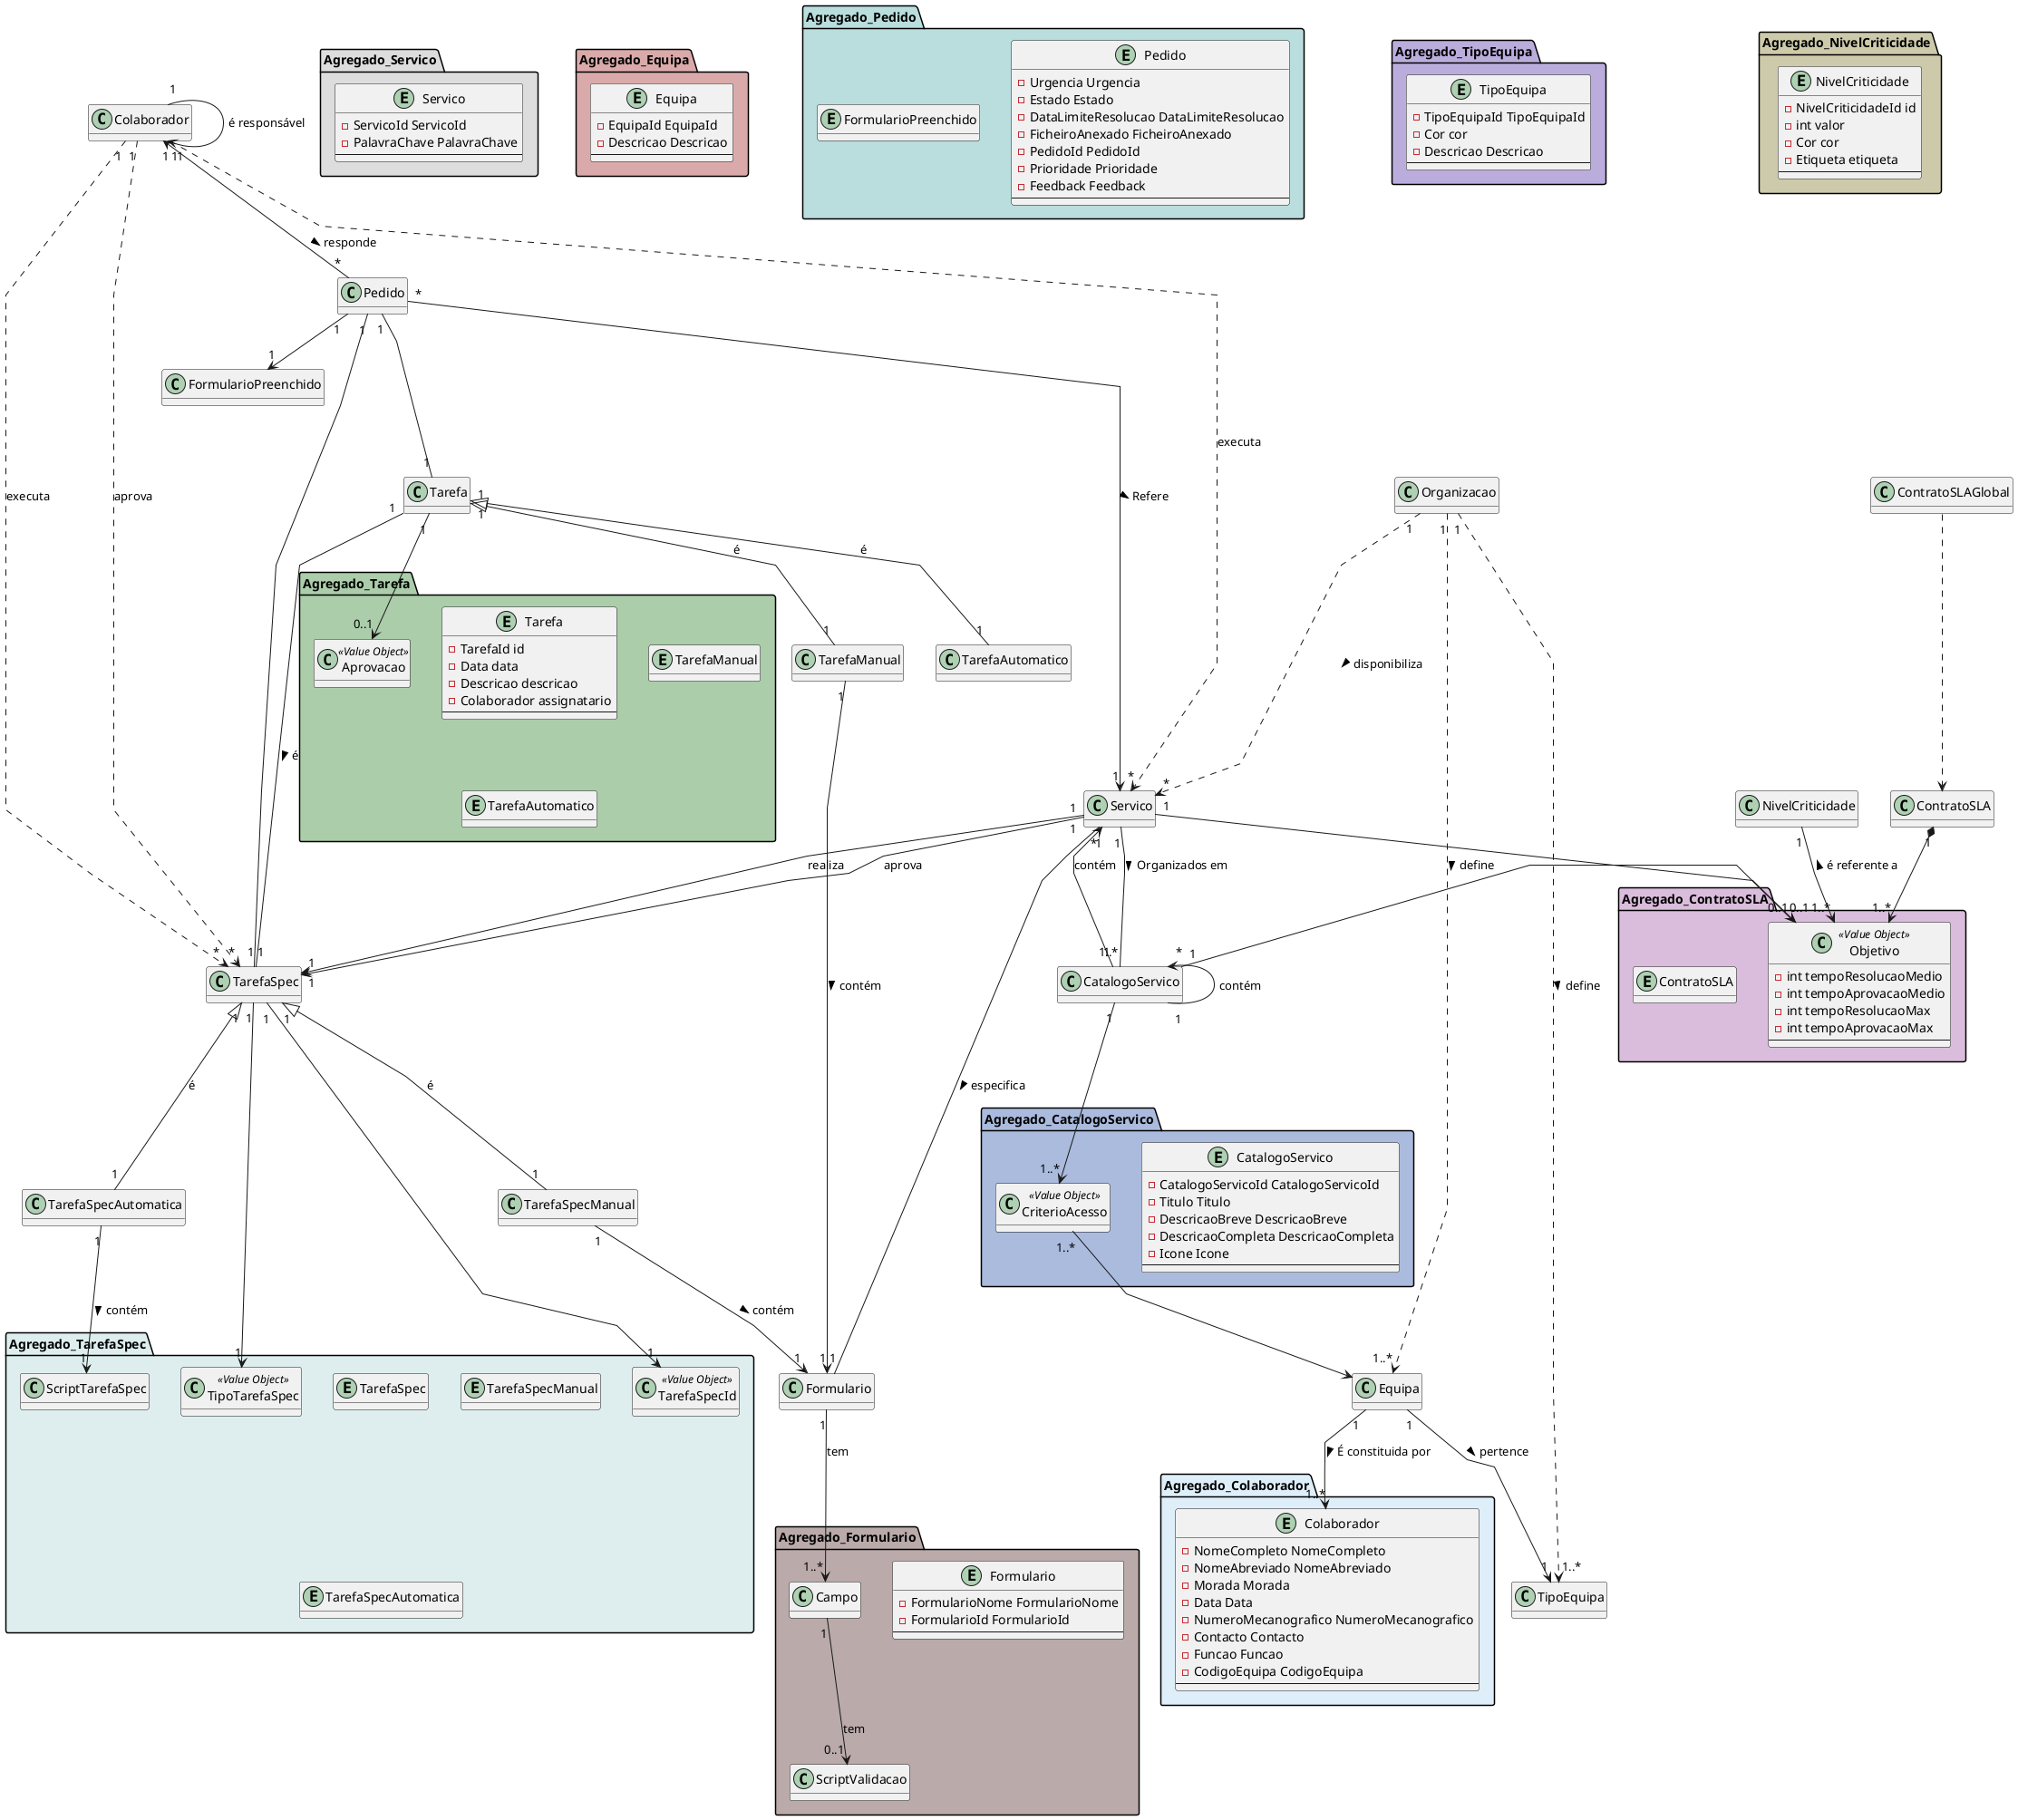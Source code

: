 
/* Este modelo de domínio deve respeitar DDD */
@startuml
skinparam linetype polyline
'left to right direction
hide fields


namespace Agregado_Formulario #BAAAAA {
entity Formulario{
    - FormularioNome FormularioNome
    - FormularioId FormularioId
    --
 }

class Campo{}

class ScriptValidacao{}

.Formulario "1" --> "1..*" Campo : tem
Campo "1" --> "0..1" ScriptValidacao : tem

}
namespace Agregado_Servico #DDDDDD{
entity Servico{
    - ServicoId ServicoId
    - PalavraChave PalavraChave
    --
}
'.Servico "1" --> "0..1" Aprovacao
.Servico "1" -- "1..*" .CatalogoServico : > Organizados em
}

namespace Agregado_TarefaSpec #DEEEEE{
entity TarefaSpec{}

entity TarefaSpecManual{}

entity TarefaSpecAutomatica{}

class TarefaSpecId<<Value Object>>{}

class ScriptTarefaSpec{}

class TipoTarefaSpec<<Value Object>> {}

.TarefaSpecAutomatica "1" --> "1" ScriptTarefaSpec : contém >

.Pedido "1" --- "1" .TarefaSpec
.TarefaSpec "1" --> "1" TipoTarefaSpec
.TarefaSpec "1" -> "1" TarefaSpecId
.TarefaSpec "1" <|-- "1" .TarefaSpecAutomatica : é
.TarefaSpec "1" <|-- "1" .TarefaSpecManual : é
}

namespace Agregado_Equipa #DAAAAA{

entity Equipa {
    -EquipaId EquipaId
    -Descricao Descricao
    --
}

}

namespace Agregado_Pedido #BADDDD{
entity Pedido{
    - Urgencia Urgencia
    - Estado Estado
    - DataLimiteResolucao DataLimiteResolucao
    - FicheiroAnexado FicheiroAnexado
    - PedidoId PedidoId
    - Prioridade Prioridade
    - Feedback Feedback
    --
}

entity FormularioPreenchido{}


}

namespace Agregado_ContratoSLA #DABDDC{
entity ContratoSLA{}


class Objetivo <<Value Object>> {
    -int tempoResolucaoMedio
    -int tempoAprovacaoMedio
    -int tempoResolucaoMax
    -int tempoAprovacaoMax
    --
}

.ContratoSLA "1" *--> "1..*" Objetivo
}


namespace Agregado_Colaborador #DEEFFA {
entity Colaborador{
    - NomeCompleto NomeCompleto
    - NomeAbreviado NomeAbreviado
    - Morada Morada
    - Data Data
    - NumeroMecanografico NumeroMecanografico
    - Contacto Contacto
    - Funcao Funcao
    - CodigoEquipa CodigoEquipa
    --
}

}

namespace Agregado_CatalogoServico #AABBDD{

entity CatalogoServico{
    - CatalogoServicoId CatalogoServicoId
    - Titulo Titulo
    - DescricaoBreve DescricaoBreve
    - DescricaoCompleta DescricaoCompleta
    - Icone Icone
    --
}
class CriterioAcesso<<Value Object>>{}

.CatalogoServico "1" --> "1..*" "CriterioAcesso"
CriterioAcesso "1..*" --> .Equipa

}

namespace Agregado_TipoEquipa #BAADDC{
entity TipoEquipa{
    -TipoEquipaId TipoEquipaId
    -Cor cor
    -Descricao Descricao
    --
}
}

namespace Agregado_NivelCriticidade #CCCAAA{
entity NivelCriticidade{
    -NivelCriticidadeId id
    -int valor
    -Cor cor
    -Etiqueta etiqueta
    --
}


}

namespace Agregado_Tarefa #ABCDAA{
entity Tarefa{
    -TarefaId id
    -Data data
    -Descricao descricao
    -Colaborador assignatario
    --
}
class Aprovacao <<Value Object>> {}


entity TarefaManual{}

entity TarefaAutomatico{}


.Pedido "1" --- "1" .Tarefa
.Tarefa "1" --> "0..1" Aprovacao
.TarefaManual "1" --> "1" .Formulario : contém >
.Tarefa "1" <|-- "1" .TarefaAutomatico : é
.Tarefa "1" <|-- "1" .TarefaManual : é
}



.Equipa "1" --> "1" .TipoEquipa : pertence >
.Servico "1" --> "1" TarefaSpec : realiza
.Servico "1" --> "1" TarefaSpec : aprova
.Equipa "1" --> "1..*" Colaborador : É constituida por >
.TarefaSpecManual "1" --> "1" .Formulario : contém >
Organizacao "1" ...> "*" .Servico : disponibiliza >
Organizacao "1" ...> "1..*" .Equipa : define >
Organizacao "1" ...> "1..*" .TipoEquipa : define >

.CatalogoServico "*" <-- "1" .CatalogoServico : contém
.Servico "1" -- "1" Formulario : especifica >
.Servico "*" <-- "1" .CatalogoServico : contém
.Pedido "1" --> "1" .FormularioPreenchido
.Pedido "*" --> "1" .Servico : Refere >
'.Pedido "1" --> "1" .Formulario : utiliza >

.Colaborador "1" --> "1" .Colaborador : é responsável
.Colaborador "1" <-- "*" .Pedido : responde >
.Colaborador "1" ..> "*" .Servico : executa
.Colaborador "1" ..> "*" .TarefaSpec : executa
.Colaborador "1" ..> "*" .TarefaSpec : aprova

'.FormularioPreenchido "1" --|> "1" Formulario : é
.Servico "1" --> "0..1" Agregado_ContratoSLA.Objetivo
.CatalogoServico "1" -> "0..1" Agregado_ContratoSLA.Objetivo
.NivelCriticidade "1" --> "1..*" Agregado_ContratoSLA.Objetivo : < é referente a
.ContratoSLAGlobal ...> .ContratoSLA
.Tarefa  "1" ---- "1" .TarefaSpec : é >
class Organizacao{}
class ContratoSLAGlobal{}


@enduml